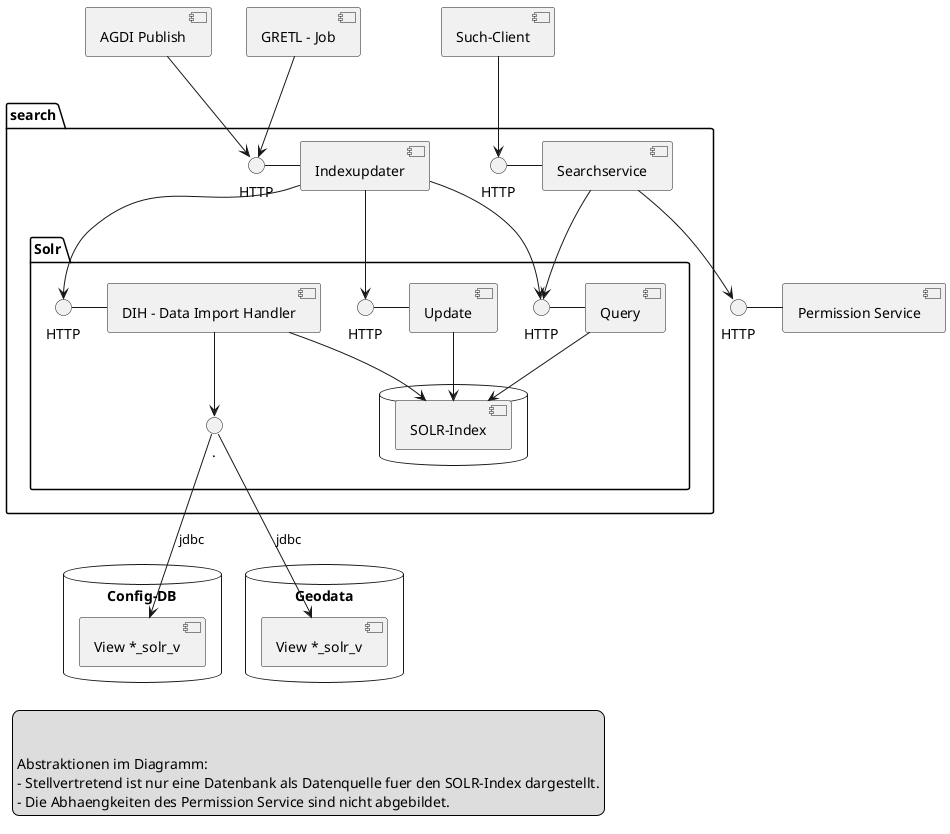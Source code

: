 @startuml
[Permission Service] as ps
() HTTP as psi
psi - ps
 
database "Config-DB" {
  [View *_solr_v] as config_v
}

database "Geodata" {
  [View *_solr_v] as data_v
}

package "search" {

  package "Solr" {
    together {
      [DIH - Data Import Handler] as dih
      () HTTP as dihi   
      dihi - dih 
    }
    
    () . as h1
    
    dih --> h1
    h1 --> config_v : jdbc
    h1 --> data_v : jdbc

    together {
      [Update] as uh
      () HTTP as uhi
      uhi - uh
    }
    
    together {
      () HTTP as qi    
      [Query] as q
      qi - q
    }
    
    database {
      [SOLR-Index] as si
    }
    dih --> si
    uh --> si
    q --> si
  }

  [Searchservice] as ss
  () HTTP as ssi
  ssi - ss
  ss --> qi
  ss --> psi

  [Indexupdater] as iu
  () HTTP as iui
  iui - iu
  iu --> uhi
  iu --> dihi
  iu --> qi
}

[AGDI Publish] --> iui
[GRETL - Job] --> iui
[Such-Client] --> ssi

legend bottom left

  
  Abstraktionen im Diagramm:
  - Stellvertretend ist nur eine Datenbank als Datenquelle fuer den SOLR-Index dargestellt.
  - Die Abhaengkeiten des Permission Service sind nicht abgebildet.
endlegend
@enduml
